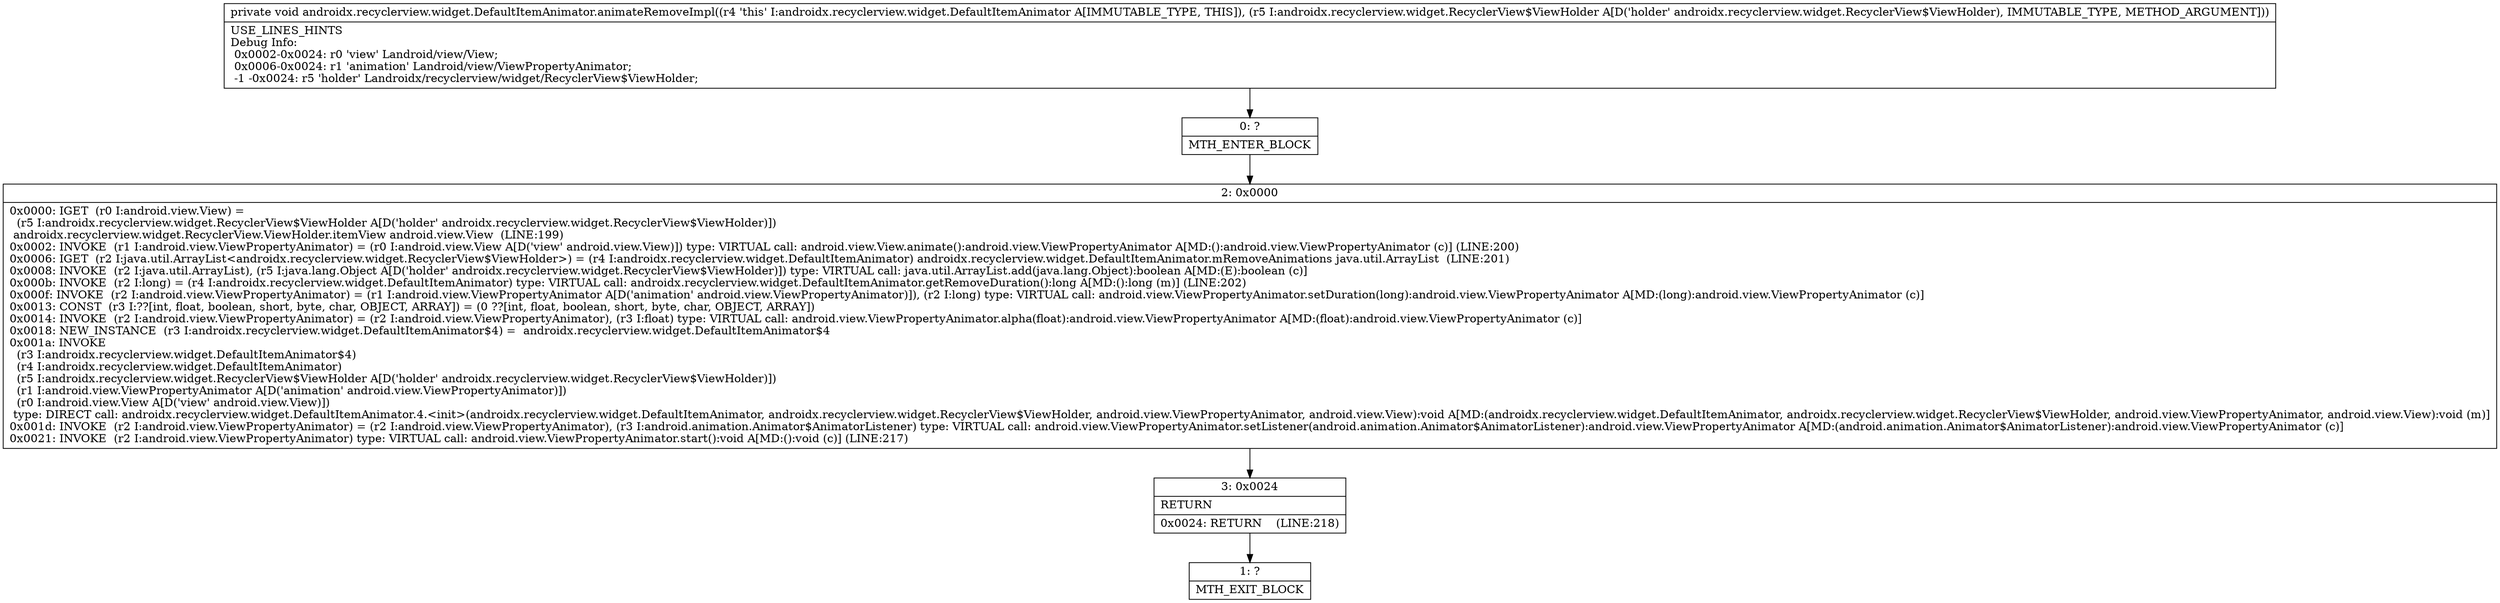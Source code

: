 digraph "CFG forandroidx.recyclerview.widget.DefaultItemAnimator.animateRemoveImpl(Landroidx\/recyclerview\/widget\/RecyclerView$ViewHolder;)V" {
Node_0 [shape=record,label="{0\:\ ?|MTH_ENTER_BLOCK\l}"];
Node_2 [shape=record,label="{2\:\ 0x0000|0x0000: IGET  (r0 I:android.view.View) = \l  (r5 I:androidx.recyclerview.widget.RecyclerView$ViewHolder A[D('holder' androidx.recyclerview.widget.RecyclerView$ViewHolder)])\l androidx.recyclerview.widget.RecyclerView.ViewHolder.itemView android.view.View  (LINE:199)\l0x0002: INVOKE  (r1 I:android.view.ViewPropertyAnimator) = (r0 I:android.view.View A[D('view' android.view.View)]) type: VIRTUAL call: android.view.View.animate():android.view.ViewPropertyAnimator A[MD:():android.view.ViewPropertyAnimator (c)] (LINE:200)\l0x0006: IGET  (r2 I:java.util.ArrayList\<androidx.recyclerview.widget.RecyclerView$ViewHolder\>) = (r4 I:androidx.recyclerview.widget.DefaultItemAnimator) androidx.recyclerview.widget.DefaultItemAnimator.mRemoveAnimations java.util.ArrayList  (LINE:201)\l0x0008: INVOKE  (r2 I:java.util.ArrayList), (r5 I:java.lang.Object A[D('holder' androidx.recyclerview.widget.RecyclerView$ViewHolder)]) type: VIRTUAL call: java.util.ArrayList.add(java.lang.Object):boolean A[MD:(E):boolean (c)]\l0x000b: INVOKE  (r2 I:long) = (r4 I:androidx.recyclerview.widget.DefaultItemAnimator) type: VIRTUAL call: androidx.recyclerview.widget.DefaultItemAnimator.getRemoveDuration():long A[MD:():long (m)] (LINE:202)\l0x000f: INVOKE  (r2 I:android.view.ViewPropertyAnimator) = (r1 I:android.view.ViewPropertyAnimator A[D('animation' android.view.ViewPropertyAnimator)]), (r2 I:long) type: VIRTUAL call: android.view.ViewPropertyAnimator.setDuration(long):android.view.ViewPropertyAnimator A[MD:(long):android.view.ViewPropertyAnimator (c)]\l0x0013: CONST  (r3 I:??[int, float, boolean, short, byte, char, OBJECT, ARRAY]) = (0 ??[int, float, boolean, short, byte, char, OBJECT, ARRAY]) \l0x0014: INVOKE  (r2 I:android.view.ViewPropertyAnimator) = (r2 I:android.view.ViewPropertyAnimator), (r3 I:float) type: VIRTUAL call: android.view.ViewPropertyAnimator.alpha(float):android.view.ViewPropertyAnimator A[MD:(float):android.view.ViewPropertyAnimator (c)]\l0x0018: NEW_INSTANCE  (r3 I:androidx.recyclerview.widget.DefaultItemAnimator$4) =  androidx.recyclerview.widget.DefaultItemAnimator$4 \l0x001a: INVOKE  \l  (r3 I:androidx.recyclerview.widget.DefaultItemAnimator$4)\l  (r4 I:androidx.recyclerview.widget.DefaultItemAnimator)\l  (r5 I:androidx.recyclerview.widget.RecyclerView$ViewHolder A[D('holder' androidx.recyclerview.widget.RecyclerView$ViewHolder)])\l  (r1 I:android.view.ViewPropertyAnimator A[D('animation' android.view.ViewPropertyAnimator)])\l  (r0 I:android.view.View A[D('view' android.view.View)])\l type: DIRECT call: androidx.recyclerview.widget.DefaultItemAnimator.4.\<init\>(androidx.recyclerview.widget.DefaultItemAnimator, androidx.recyclerview.widget.RecyclerView$ViewHolder, android.view.ViewPropertyAnimator, android.view.View):void A[MD:(androidx.recyclerview.widget.DefaultItemAnimator, androidx.recyclerview.widget.RecyclerView$ViewHolder, android.view.ViewPropertyAnimator, android.view.View):void (m)]\l0x001d: INVOKE  (r2 I:android.view.ViewPropertyAnimator) = (r2 I:android.view.ViewPropertyAnimator), (r3 I:android.animation.Animator$AnimatorListener) type: VIRTUAL call: android.view.ViewPropertyAnimator.setListener(android.animation.Animator$AnimatorListener):android.view.ViewPropertyAnimator A[MD:(android.animation.Animator$AnimatorListener):android.view.ViewPropertyAnimator (c)]\l0x0021: INVOKE  (r2 I:android.view.ViewPropertyAnimator) type: VIRTUAL call: android.view.ViewPropertyAnimator.start():void A[MD:():void (c)] (LINE:217)\l}"];
Node_3 [shape=record,label="{3\:\ 0x0024|RETURN\l|0x0024: RETURN    (LINE:218)\l}"];
Node_1 [shape=record,label="{1\:\ ?|MTH_EXIT_BLOCK\l}"];
MethodNode[shape=record,label="{private void androidx.recyclerview.widget.DefaultItemAnimator.animateRemoveImpl((r4 'this' I:androidx.recyclerview.widget.DefaultItemAnimator A[IMMUTABLE_TYPE, THIS]), (r5 I:androidx.recyclerview.widget.RecyclerView$ViewHolder A[D('holder' androidx.recyclerview.widget.RecyclerView$ViewHolder), IMMUTABLE_TYPE, METHOD_ARGUMENT]))  | USE_LINES_HINTS\lDebug Info:\l  0x0002\-0x0024: r0 'view' Landroid\/view\/View;\l  0x0006\-0x0024: r1 'animation' Landroid\/view\/ViewPropertyAnimator;\l  \-1 \-0x0024: r5 'holder' Landroidx\/recyclerview\/widget\/RecyclerView$ViewHolder;\l}"];
MethodNode -> Node_0;Node_0 -> Node_2;
Node_2 -> Node_3;
Node_3 -> Node_1;
}

